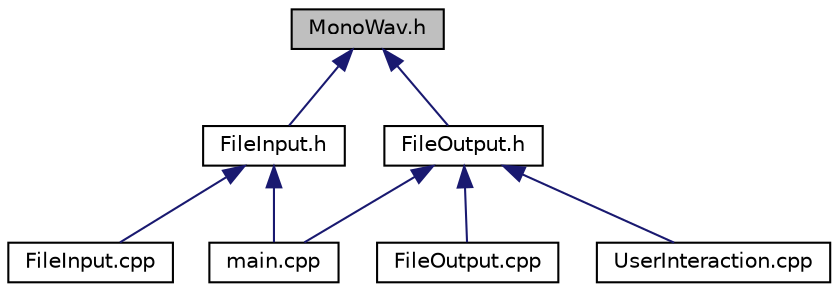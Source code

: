 digraph "MonoWav.h"
{
  edge [fontname="Helvetica",fontsize="10",labelfontname="Helvetica",labelfontsize="10"];
  node [fontname="Helvetica",fontsize="10",shape=record];
  Node7 [label="MonoWav.h",height=0.2,width=0.4,color="black", fillcolor="grey75", style="filled", fontcolor="black"];
  Node7 -> Node8 [dir="back",color="midnightblue",fontsize="10",style="solid"];
  Node8 [label="FileInput.h",height=0.2,width=0.4,color="black", fillcolor="white", style="filled",URL="$d9/dbf/FileInput_8h.html"];
  Node8 -> Node9 [dir="back",color="midnightblue",fontsize="10",style="solid"];
  Node9 [label="FileInput.cpp",height=0.2,width=0.4,color="black", fillcolor="white", style="filled",URL="$d6/d08/FileInput_8cpp.html"];
  Node8 -> Node10 [dir="back",color="midnightblue",fontsize="10",style="solid"];
  Node10 [label="main.cpp",height=0.2,width=0.4,color="black", fillcolor="white", style="filled",URL="$df/d0a/main_8cpp.html"];
  Node7 -> Node11 [dir="back",color="midnightblue",fontsize="10",style="solid"];
  Node11 [label="FileOutput.h",height=0.2,width=0.4,color="black", fillcolor="white", style="filled",URL="$d4/d12/FileOutput_8h.html"];
  Node11 -> Node12 [dir="back",color="midnightblue",fontsize="10",style="solid"];
  Node12 [label="FileOutput.cpp",height=0.2,width=0.4,color="black", fillcolor="white", style="filled",URL="$d7/d1e/FileOutput_8cpp.html"];
  Node11 -> Node10 [dir="back",color="midnightblue",fontsize="10",style="solid"];
  Node11 -> Node13 [dir="back",color="midnightblue",fontsize="10",style="solid"];
  Node13 [label="UserInteraction.cpp",height=0.2,width=0.4,color="black", fillcolor="white", style="filled",URL="$d4/d25/UserInteraction_8cpp.html"];
}
